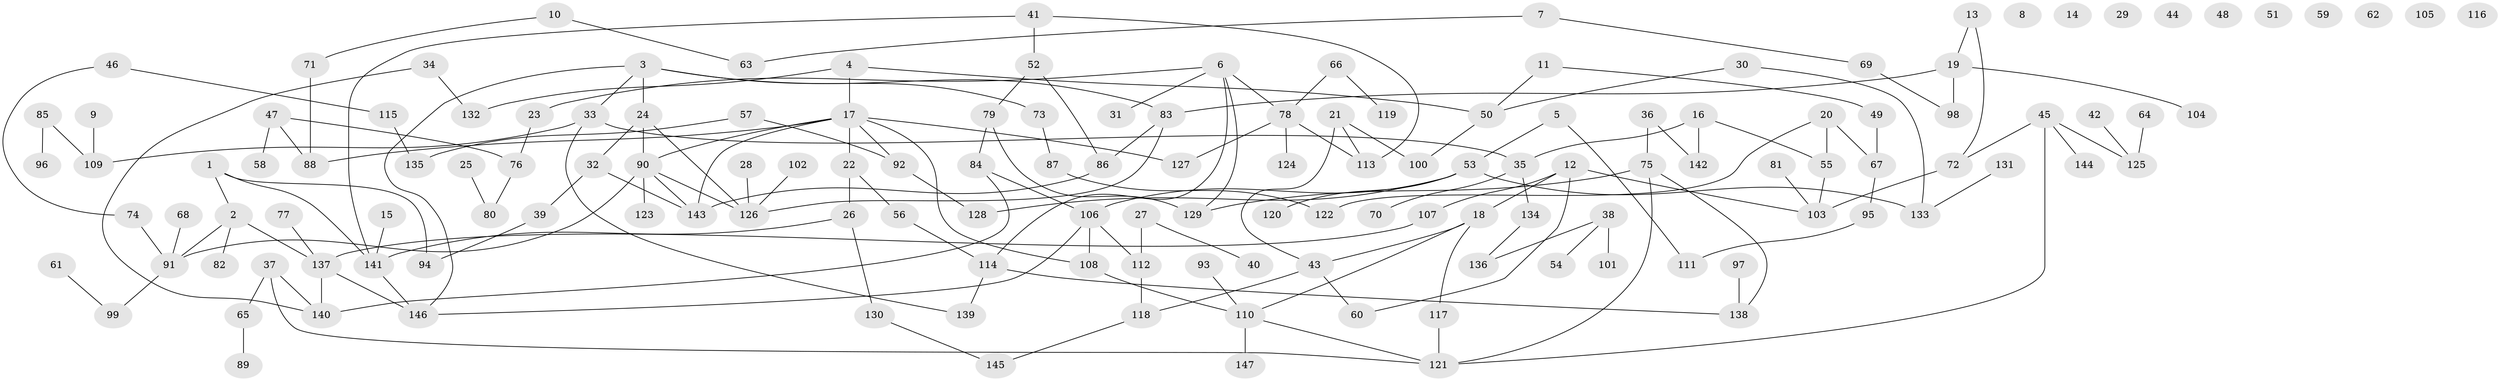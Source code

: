 // coarse degree distribution, {5: 0.04040404040404041, 7: 0.030303030303030304, 2: 0.25252525252525254, 0: 0.10101010101010101, 1: 0.21212121212121213, 4: 0.16161616161616163, 3: 0.15151515151515152, 9: 0.010101010101010102, 6: 0.04040404040404041}
// Generated by graph-tools (version 1.1) at 2025/23/03/03/25 07:23:26]
// undirected, 147 vertices, 176 edges
graph export_dot {
graph [start="1"]
  node [color=gray90,style=filled];
  1;
  2;
  3;
  4;
  5;
  6;
  7;
  8;
  9;
  10;
  11;
  12;
  13;
  14;
  15;
  16;
  17;
  18;
  19;
  20;
  21;
  22;
  23;
  24;
  25;
  26;
  27;
  28;
  29;
  30;
  31;
  32;
  33;
  34;
  35;
  36;
  37;
  38;
  39;
  40;
  41;
  42;
  43;
  44;
  45;
  46;
  47;
  48;
  49;
  50;
  51;
  52;
  53;
  54;
  55;
  56;
  57;
  58;
  59;
  60;
  61;
  62;
  63;
  64;
  65;
  66;
  67;
  68;
  69;
  70;
  71;
  72;
  73;
  74;
  75;
  76;
  77;
  78;
  79;
  80;
  81;
  82;
  83;
  84;
  85;
  86;
  87;
  88;
  89;
  90;
  91;
  92;
  93;
  94;
  95;
  96;
  97;
  98;
  99;
  100;
  101;
  102;
  103;
  104;
  105;
  106;
  107;
  108;
  109;
  110;
  111;
  112;
  113;
  114;
  115;
  116;
  117;
  118;
  119;
  120;
  121;
  122;
  123;
  124;
  125;
  126;
  127;
  128;
  129;
  130;
  131;
  132;
  133;
  134;
  135;
  136;
  137;
  138;
  139;
  140;
  141;
  142;
  143;
  144;
  145;
  146;
  147;
  1 -- 2;
  1 -- 94;
  1 -- 141;
  2 -- 82;
  2 -- 91;
  2 -- 137;
  3 -- 24;
  3 -- 33;
  3 -- 73;
  3 -- 83;
  3 -- 146;
  4 -- 17;
  4 -- 50;
  4 -- 132;
  5 -- 53;
  5 -- 111;
  6 -- 23;
  6 -- 31;
  6 -- 78;
  6 -- 114;
  6 -- 129;
  7 -- 63;
  7 -- 69;
  9 -- 109;
  10 -- 63;
  10 -- 71;
  11 -- 49;
  11 -- 50;
  12 -- 18;
  12 -- 60;
  12 -- 103;
  12 -- 107;
  13 -- 19;
  13 -- 72;
  15 -- 141;
  16 -- 35;
  16 -- 55;
  16 -- 142;
  17 -- 22;
  17 -- 88;
  17 -- 90;
  17 -- 92;
  17 -- 108;
  17 -- 127;
  17 -- 143;
  18 -- 43;
  18 -- 110;
  18 -- 117;
  19 -- 83;
  19 -- 98;
  19 -- 104;
  20 -- 55;
  20 -- 67;
  20 -- 122;
  21 -- 43;
  21 -- 100;
  21 -- 113;
  22 -- 26;
  22 -- 56;
  23 -- 76;
  24 -- 32;
  24 -- 90;
  24 -- 126;
  25 -- 80;
  26 -- 130;
  26 -- 141;
  27 -- 40;
  27 -- 112;
  28 -- 126;
  30 -- 50;
  30 -- 133;
  32 -- 39;
  32 -- 143;
  33 -- 35;
  33 -- 109;
  33 -- 139;
  34 -- 132;
  34 -- 140;
  35 -- 70;
  35 -- 134;
  36 -- 75;
  36 -- 142;
  37 -- 65;
  37 -- 121;
  37 -- 140;
  38 -- 54;
  38 -- 101;
  38 -- 136;
  39 -- 94;
  41 -- 52;
  41 -- 113;
  41 -- 141;
  42 -- 125;
  43 -- 60;
  43 -- 118;
  45 -- 72;
  45 -- 121;
  45 -- 125;
  45 -- 144;
  46 -- 74;
  46 -- 115;
  47 -- 58;
  47 -- 76;
  47 -- 88;
  49 -- 67;
  50 -- 100;
  52 -- 79;
  52 -- 86;
  53 -- 106;
  53 -- 120;
  53 -- 128;
  53 -- 133;
  55 -- 103;
  56 -- 114;
  57 -- 92;
  57 -- 135;
  61 -- 99;
  64 -- 125;
  65 -- 89;
  66 -- 78;
  66 -- 119;
  67 -- 95;
  68 -- 91;
  69 -- 98;
  71 -- 88;
  72 -- 103;
  73 -- 87;
  74 -- 91;
  75 -- 121;
  75 -- 129;
  75 -- 138;
  76 -- 80;
  77 -- 137;
  78 -- 113;
  78 -- 124;
  78 -- 127;
  79 -- 84;
  79 -- 129;
  81 -- 103;
  83 -- 86;
  83 -- 126;
  84 -- 106;
  84 -- 140;
  85 -- 96;
  85 -- 109;
  86 -- 143;
  87 -- 122;
  90 -- 91;
  90 -- 123;
  90 -- 126;
  90 -- 143;
  91 -- 99;
  92 -- 128;
  93 -- 110;
  95 -- 111;
  97 -- 138;
  102 -- 126;
  106 -- 108;
  106 -- 112;
  106 -- 146;
  107 -- 137;
  108 -- 110;
  110 -- 121;
  110 -- 147;
  112 -- 118;
  114 -- 138;
  114 -- 139;
  115 -- 135;
  117 -- 121;
  118 -- 145;
  130 -- 145;
  131 -- 133;
  134 -- 136;
  137 -- 140;
  137 -- 146;
  141 -- 146;
}
